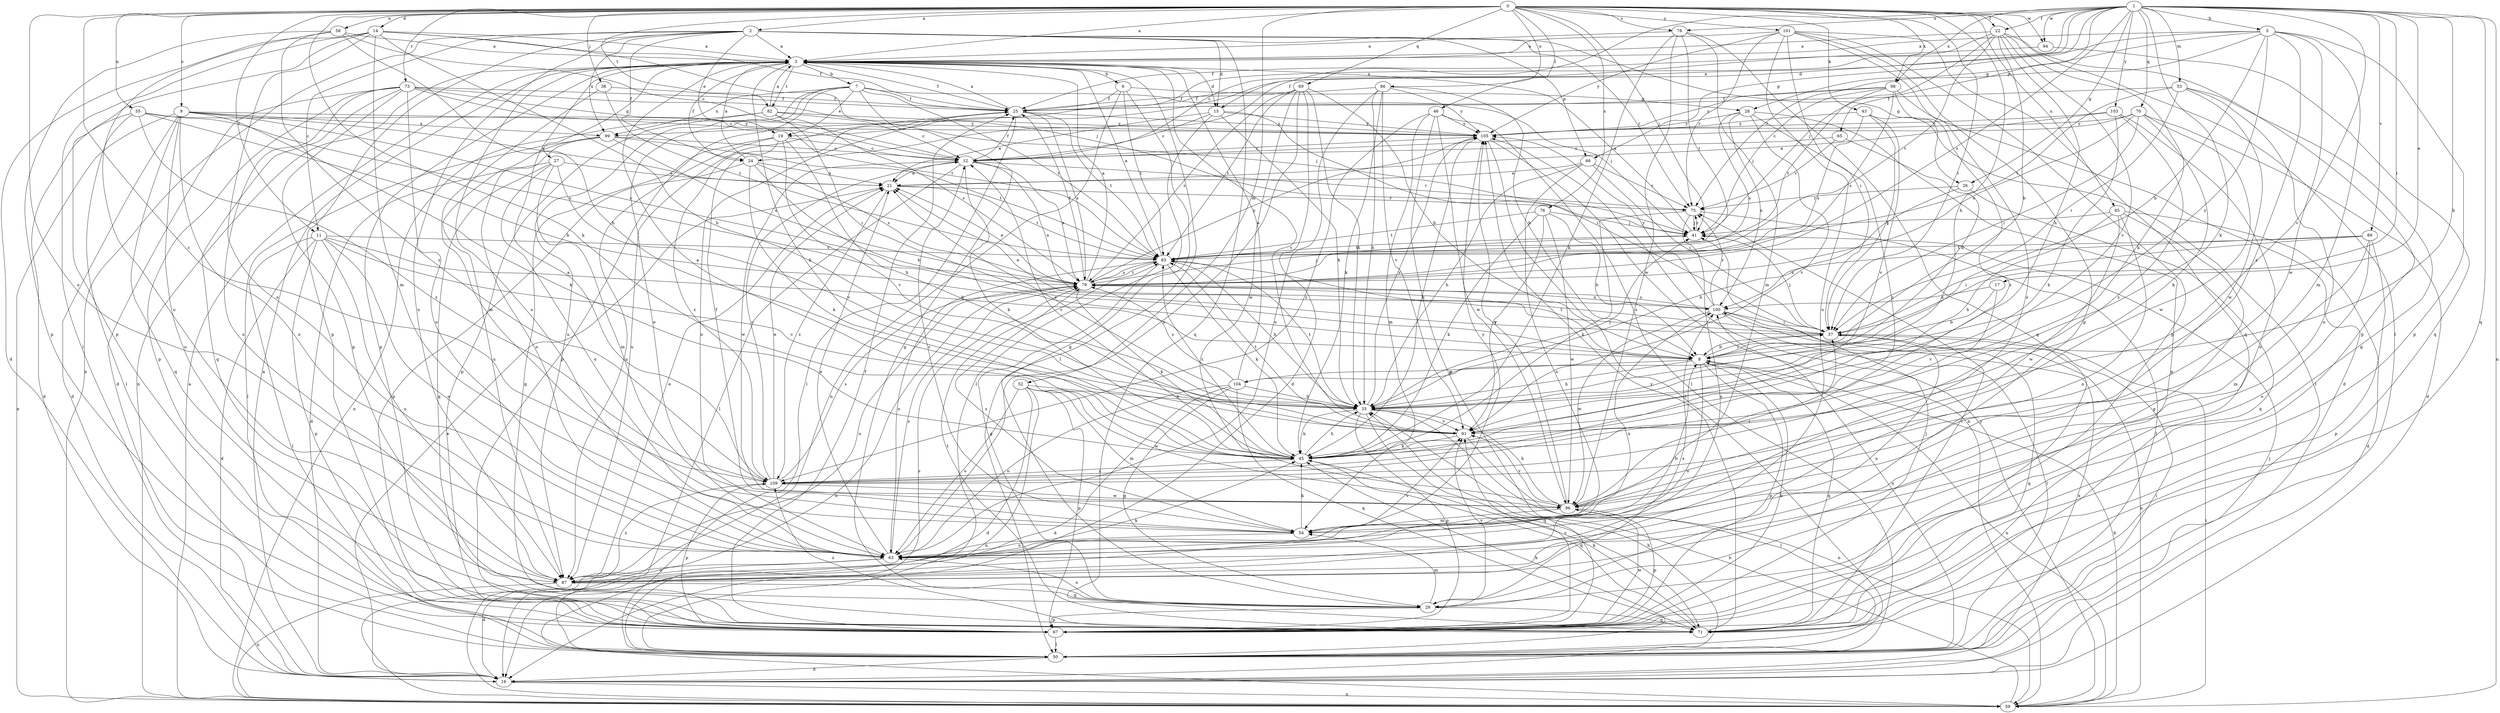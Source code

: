 strict digraph  {
0;
1;
2;
3;
5;
6;
7;
8;
9;
11;
12;
14;
15;
16;
17;
19;
21;
22;
24;
25;
26;
27;
28;
29;
33;
37;
38;
41;
43;
45;
46;
50;
52;
53;
54;
55;
58;
59;
63;
65;
66;
67;
69;
70;
71;
73;
75;
76;
78;
79;
82;
83;
85;
86;
87;
89;
91;
94;
96;
98;
99;
100;
101;
103;
104;
105;
109;
0 -> 2  [label=a];
0 -> 3  [label=a];
0 -> 9  [label=c];
0 -> 11  [label=c];
0 -> 14  [label=d];
0 -> 22  [label=f];
0 -> 33  [label=h];
0 -> 37  [label=i];
0 -> 38  [label=j];
0 -> 41  [label=j];
0 -> 43  [label=k];
0 -> 45  [label=k];
0 -> 46  [label=l];
0 -> 50  [label=l];
0 -> 52  [label=m];
0 -> 55  [label=n];
0 -> 58  [label=n];
0 -> 63  [label=o];
0 -> 69  [label=q];
0 -> 73  [label=r];
0 -> 76  [label=s];
0 -> 78  [label=s];
0 -> 82  [label=t];
0 -> 85  [label=u];
0 -> 86  [label=u];
0 -> 94  [label=w];
0 -> 98  [label=x];
0 -> 101  [label=y];
0 -> 109  [label=z];
1 -> 5  [label=b];
1 -> 17  [label=e];
1 -> 19  [label=e];
1 -> 22  [label=f];
1 -> 24  [label=f];
1 -> 26  [label=g];
1 -> 33  [label=h];
1 -> 37  [label=i];
1 -> 45  [label=k];
1 -> 53  [label=m];
1 -> 59  [label=n];
1 -> 65  [label=p];
1 -> 66  [label=p];
1 -> 70  [label=q];
1 -> 71  [label=q];
1 -> 78  [label=s];
1 -> 79  [label=s];
1 -> 89  [label=v];
1 -> 91  [label=v];
1 -> 94  [label=w];
1 -> 98  [label=x];
1 -> 99  [label=x];
1 -> 103  [label=y];
2 -> 3  [label=a];
2 -> 11  [label=c];
2 -> 15  [label=d];
2 -> 19  [label=e];
2 -> 24  [label=f];
2 -> 26  [label=g];
2 -> 59  [label=n];
2 -> 66  [label=p];
2 -> 67  [label=p];
2 -> 71  [label=q];
2 -> 75  [label=r];
2 -> 87  [label=u];
2 -> 99  [label=x];
3 -> 6  [label=b];
3 -> 7  [label=b];
3 -> 15  [label=d];
3 -> 24  [label=f];
3 -> 25  [label=f];
3 -> 27  [label=g];
3 -> 45  [label=k];
3 -> 50  [label=l];
3 -> 59  [label=n];
3 -> 63  [label=o];
3 -> 67  [label=p];
3 -> 82  [label=t];
3 -> 91  [label=v];
5 -> 3  [label=a];
5 -> 8  [label=b];
5 -> 15  [label=d];
5 -> 28  [label=g];
5 -> 54  [label=m];
5 -> 67  [label=p];
5 -> 75  [label=r];
5 -> 96  [label=w];
5 -> 104  [label=y];
5 -> 109  [label=z];
6 -> 25  [label=f];
6 -> 28  [label=g];
6 -> 29  [label=g];
6 -> 59  [label=n];
6 -> 83  [label=t];
7 -> 19  [label=e];
7 -> 25  [label=f];
7 -> 29  [label=g];
7 -> 41  [label=j];
7 -> 63  [label=o];
7 -> 67  [label=p];
7 -> 83  [label=t];
7 -> 87  [label=u];
7 -> 99  [label=x];
8 -> 33  [label=h];
8 -> 37  [label=i];
8 -> 59  [label=n];
8 -> 67  [label=p];
8 -> 71  [label=q];
8 -> 83  [label=t];
8 -> 87  [label=u];
8 -> 104  [label=y];
9 -> 16  [label=d];
9 -> 21  [label=e];
9 -> 45  [label=k];
9 -> 59  [label=n];
9 -> 63  [label=o];
9 -> 71  [label=q];
9 -> 79  [label=s];
9 -> 87  [label=u];
9 -> 99  [label=x];
9 -> 105  [label=y];
11 -> 8  [label=b];
11 -> 16  [label=d];
11 -> 50  [label=l];
11 -> 63  [label=o];
11 -> 67  [label=p];
11 -> 83  [label=t];
11 -> 87  [label=u];
11 -> 91  [label=v];
12 -> 21  [label=e];
12 -> 25  [label=f];
12 -> 45  [label=k];
12 -> 50  [label=l];
12 -> 75  [label=r];
12 -> 79  [label=s];
12 -> 96  [label=w];
12 -> 100  [label=x];
14 -> 3  [label=a];
14 -> 16  [label=d];
14 -> 25  [label=f];
14 -> 33  [label=h];
14 -> 41  [label=j];
14 -> 50  [label=l];
14 -> 54  [label=m];
14 -> 63  [label=o];
14 -> 67  [label=p];
15 -> 12  [label=c];
15 -> 21  [label=e];
15 -> 33  [label=h];
15 -> 37  [label=i];
15 -> 50  [label=l];
15 -> 105  [label=y];
16 -> 3  [label=a];
16 -> 21  [label=e];
16 -> 33  [label=h];
16 -> 41  [label=j];
16 -> 59  [label=n];
16 -> 100  [label=x];
17 -> 8  [label=b];
17 -> 91  [label=v];
17 -> 100  [label=x];
19 -> 12  [label=c];
19 -> 33  [label=h];
19 -> 71  [label=q];
19 -> 87  [label=u];
19 -> 91  [label=v];
19 -> 109  [label=z];
21 -> 75  [label=r];
21 -> 83  [label=t];
21 -> 109  [label=z];
22 -> 3  [label=a];
22 -> 8  [label=b];
22 -> 12  [label=c];
22 -> 33  [label=h];
22 -> 41  [label=j];
22 -> 45  [label=k];
22 -> 67  [label=p];
22 -> 83  [label=t];
22 -> 91  [label=v];
24 -> 3  [label=a];
24 -> 8  [label=b];
24 -> 21  [label=e];
24 -> 45  [label=k];
24 -> 67  [label=p];
24 -> 79  [label=s];
25 -> 3  [label=a];
25 -> 50  [label=l];
25 -> 63  [label=o];
25 -> 79  [label=s];
25 -> 83  [label=t];
25 -> 87  [label=u];
25 -> 105  [label=y];
26 -> 33  [label=h];
26 -> 71  [label=q];
26 -> 75  [label=r];
27 -> 16  [label=d];
27 -> 21  [label=e];
27 -> 54  [label=m];
27 -> 63  [label=o];
27 -> 71  [label=q];
27 -> 91  [label=v];
28 -> 67  [label=p];
28 -> 79  [label=s];
28 -> 91  [label=v];
28 -> 100  [label=x];
28 -> 105  [label=y];
28 -> 109  [label=z];
29 -> 54  [label=m];
29 -> 63  [label=o];
29 -> 67  [label=p];
29 -> 71  [label=q];
29 -> 91  [label=v];
29 -> 100  [label=x];
33 -> 21  [label=e];
33 -> 41  [label=j];
33 -> 45  [label=k];
33 -> 59  [label=n];
33 -> 67  [label=p];
33 -> 71  [label=q];
33 -> 83  [label=t];
33 -> 91  [label=v];
33 -> 105  [label=y];
37 -> 8  [label=b];
37 -> 21  [label=e];
37 -> 41  [label=j];
37 -> 71  [label=q];
37 -> 79  [label=s];
37 -> 87  [label=u];
38 -> 25  [label=f];
38 -> 54  [label=m];
38 -> 83  [label=t];
41 -> 3  [label=a];
41 -> 75  [label=r];
41 -> 83  [label=t];
43 -> 37  [label=i];
43 -> 50  [label=l];
43 -> 79  [label=s];
43 -> 91  [label=v];
43 -> 105  [label=y];
45 -> 3  [label=a];
45 -> 12  [label=c];
45 -> 33  [label=h];
45 -> 71  [label=q];
45 -> 83  [label=t];
45 -> 109  [label=z];
46 -> 50  [label=l];
46 -> 54  [label=m];
46 -> 67  [label=p];
46 -> 96  [label=w];
46 -> 105  [label=y];
46 -> 109  [label=z];
50 -> 16  [label=d];
50 -> 37  [label=i];
50 -> 45  [label=k];
50 -> 79  [label=s];
50 -> 100  [label=x];
52 -> 16  [label=d];
52 -> 33  [label=h];
52 -> 54  [label=m];
52 -> 59  [label=n];
52 -> 63  [label=o];
52 -> 67  [label=p];
52 -> 96  [label=w];
53 -> 25  [label=f];
53 -> 29  [label=g];
53 -> 37  [label=i];
53 -> 63  [label=o];
53 -> 83  [label=t];
53 -> 96  [label=w];
54 -> 12  [label=c];
54 -> 45  [label=k];
54 -> 63  [label=o];
54 -> 79  [label=s];
54 -> 105  [label=y];
55 -> 8  [label=b];
55 -> 16  [label=d];
55 -> 50  [label=l];
55 -> 79  [label=s];
55 -> 105  [label=y];
55 -> 109  [label=z];
58 -> 3  [label=a];
58 -> 12  [label=c];
58 -> 33  [label=h];
58 -> 67  [label=p];
58 -> 87  [label=u];
58 -> 109  [label=z];
59 -> 3  [label=a];
59 -> 8  [label=b];
59 -> 33  [label=h];
59 -> 37  [label=i];
59 -> 105  [label=y];
63 -> 8  [label=b];
63 -> 16  [label=d];
63 -> 21  [label=e];
63 -> 79  [label=s];
63 -> 87  [label=u];
63 -> 91  [label=v];
63 -> 100  [label=x];
65 -> 8  [label=b];
65 -> 12  [label=c];
65 -> 75  [label=r];
66 -> 21  [label=e];
66 -> 33  [label=h];
66 -> 37  [label=i];
66 -> 75  [label=r];
66 -> 87  [label=u];
67 -> 8  [label=b];
67 -> 25  [label=f];
67 -> 41  [label=j];
67 -> 50  [label=l];
67 -> 91  [label=v];
67 -> 96  [label=w];
69 -> 8  [label=b];
69 -> 16  [label=d];
69 -> 25  [label=f];
69 -> 33  [label=h];
69 -> 63  [label=o];
69 -> 79  [label=s];
69 -> 83  [label=t];
69 -> 96  [label=w];
70 -> 12  [label=c];
70 -> 16  [label=d];
70 -> 37  [label=i];
70 -> 45  [label=k];
70 -> 79  [label=s];
70 -> 96  [label=w];
70 -> 105  [label=y];
71 -> 45  [label=k];
71 -> 75  [label=r];
71 -> 83  [label=t];
71 -> 105  [label=y];
71 -> 109  [label=z];
73 -> 12  [label=c];
73 -> 16  [label=d];
73 -> 25  [label=f];
73 -> 29  [label=g];
73 -> 41  [label=j];
73 -> 63  [label=o];
73 -> 67  [label=p];
73 -> 71  [label=q];
73 -> 83  [label=t];
73 -> 87  [label=u];
75 -> 41  [label=j];
75 -> 45  [label=k];
75 -> 50  [label=l];
75 -> 87  [label=u];
76 -> 8  [label=b];
76 -> 41  [label=j];
76 -> 45  [label=k];
76 -> 83  [label=t];
76 -> 91  [label=v];
76 -> 96  [label=w];
78 -> 3  [label=a];
78 -> 45  [label=k];
78 -> 54  [label=m];
78 -> 71  [label=q];
78 -> 83  [label=t];
78 -> 96  [label=w];
79 -> 3  [label=a];
79 -> 21  [label=e];
79 -> 25  [label=f];
79 -> 41  [label=j];
79 -> 45  [label=k];
79 -> 59  [label=n];
79 -> 83  [label=t];
79 -> 87  [label=u];
79 -> 100  [label=x];
79 -> 105  [label=y];
82 -> 3  [label=a];
82 -> 12  [label=c];
82 -> 37  [label=i];
82 -> 59  [label=n];
82 -> 67  [label=p];
82 -> 79  [label=s];
82 -> 105  [label=y];
83 -> 3  [label=a];
83 -> 29  [label=g];
83 -> 33  [label=h];
83 -> 45  [label=k];
83 -> 63  [label=o];
83 -> 79  [label=s];
85 -> 16  [label=d];
85 -> 29  [label=g];
85 -> 33  [label=h];
85 -> 41  [label=j];
85 -> 63  [label=o];
85 -> 96  [label=w];
86 -> 8  [label=b];
86 -> 25  [label=f];
86 -> 33  [label=h];
86 -> 45  [label=k];
86 -> 63  [label=o];
86 -> 91  [label=v];
86 -> 105  [label=y];
87 -> 21  [label=e];
87 -> 29  [label=g];
87 -> 45  [label=k];
87 -> 59  [label=n];
87 -> 109  [label=z];
89 -> 37  [label=i];
89 -> 54  [label=m];
89 -> 63  [label=o];
89 -> 67  [label=p];
89 -> 83  [label=t];
89 -> 100  [label=x];
91 -> 45  [label=k];
91 -> 50  [label=l];
91 -> 83  [label=t];
94 -> 25  [label=f];
94 -> 71  [label=q];
96 -> 25  [label=f];
96 -> 33  [label=h];
96 -> 37  [label=i];
96 -> 54  [label=m];
96 -> 67  [label=p];
96 -> 91  [label=v];
96 -> 105  [label=y];
98 -> 16  [label=d];
98 -> 25  [label=f];
98 -> 41  [label=j];
98 -> 79  [label=s];
98 -> 83  [label=t];
98 -> 105  [label=y];
98 -> 109  [label=z];
99 -> 12  [label=c];
99 -> 50  [label=l];
99 -> 63  [label=o];
99 -> 79  [label=s];
99 -> 83  [label=t];
99 -> 87  [label=u];
100 -> 37  [label=i];
100 -> 50  [label=l];
100 -> 59  [label=n];
100 -> 75  [label=r];
100 -> 79  [label=s];
100 -> 96  [label=w];
100 -> 105  [label=y];
101 -> 3  [label=a];
101 -> 29  [label=g];
101 -> 37  [label=i];
101 -> 63  [label=o];
101 -> 67  [label=p];
101 -> 71  [label=q];
101 -> 75  [label=r];
101 -> 87  [label=u];
101 -> 105  [label=y];
103 -> 21  [label=e];
103 -> 45  [label=k];
103 -> 87  [label=u];
103 -> 105  [label=y];
103 -> 109  [label=z];
104 -> 3  [label=a];
104 -> 16  [label=d];
104 -> 29  [label=g];
104 -> 33  [label=h];
104 -> 63  [label=o];
104 -> 71  [label=q];
104 -> 79  [label=s];
105 -> 12  [label=c];
105 -> 45  [label=k];
105 -> 50  [label=l];
105 -> 59  [label=n];
109 -> 3  [label=a];
109 -> 12  [label=c];
109 -> 21  [label=e];
109 -> 67  [label=p];
109 -> 79  [label=s];
109 -> 96  [label=w];
}
